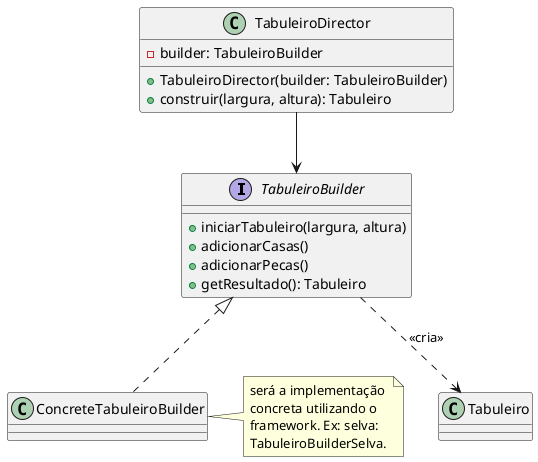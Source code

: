 @startuml TabuleiroBuilder

interface TabuleiroBuilder {
    +iniciarTabuleiro(largura, altura)
    +adicionarCasas()
    +adicionarPecas()
    +getResultado(): Tabuleiro
}

class TabuleiroDirector {
    -builder: TabuleiroBuilder
    +TabuleiroDirector(builder: TabuleiroBuilder)
    +construir(largura, altura): Tabuleiro
}

class Tabuleiro

TabuleiroBuilder <|.. ConcreteTabuleiroBuilder 
TabuleiroDirector --> TabuleiroBuilder
TabuleiroBuilder ..> Tabuleiro : <<cria>>

note right of ConcreteTabuleiroBuilder
será a implementação 
concreta utilizando o 
framework. Ex: selva: 
TabuleiroBuilderSelva.
end note

@enduml